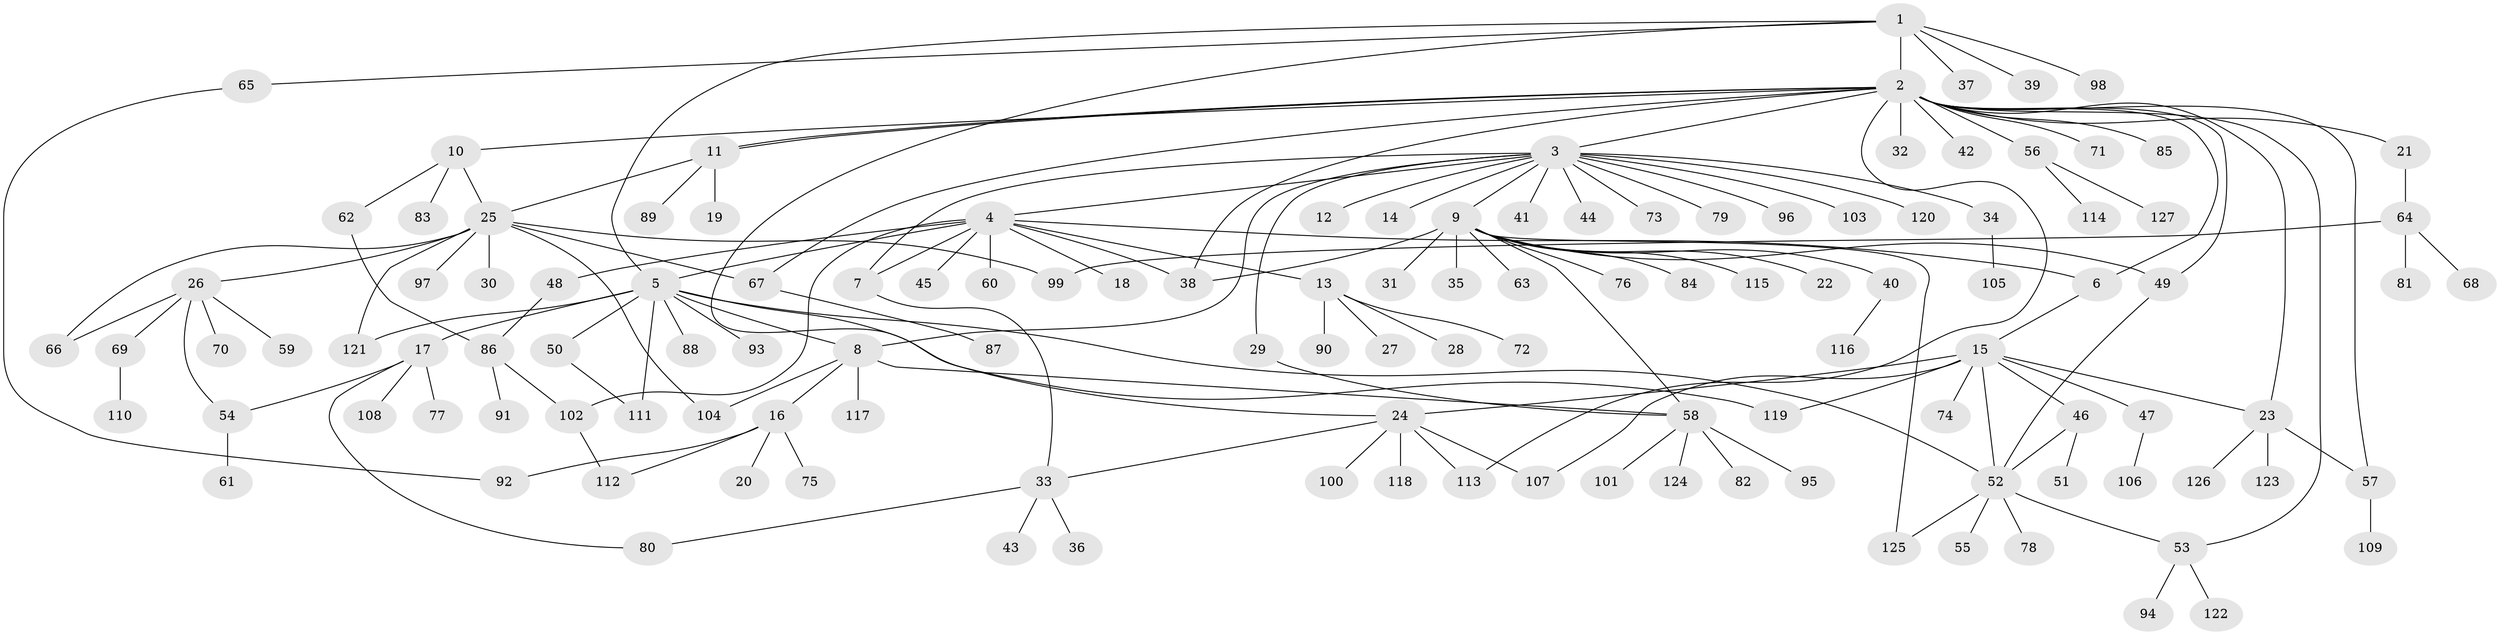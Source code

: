 // coarse degree distribution, {6: 0.04, 19: 0.01, 16: 0.01, 11: 0.01, 10: 0.01, 9: 0.01, 14: 0.01, 3: 0.04, 5: 0.02, 1: 0.62, 4: 0.04, 8: 0.02, 2: 0.15, 13: 0.01}
// Generated by graph-tools (version 1.1) at 2025/23/03/03/25 07:23:52]
// undirected, 127 vertices, 161 edges
graph export_dot {
graph [start="1"]
  node [color=gray90,style=filled];
  1;
  2;
  3;
  4;
  5;
  6;
  7;
  8;
  9;
  10;
  11;
  12;
  13;
  14;
  15;
  16;
  17;
  18;
  19;
  20;
  21;
  22;
  23;
  24;
  25;
  26;
  27;
  28;
  29;
  30;
  31;
  32;
  33;
  34;
  35;
  36;
  37;
  38;
  39;
  40;
  41;
  42;
  43;
  44;
  45;
  46;
  47;
  48;
  49;
  50;
  51;
  52;
  53;
  54;
  55;
  56;
  57;
  58;
  59;
  60;
  61;
  62;
  63;
  64;
  65;
  66;
  67;
  68;
  69;
  70;
  71;
  72;
  73;
  74;
  75;
  76;
  77;
  78;
  79;
  80;
  81;
  82;
  83;
  84;
  85;
  86;
  87;
  88;
  89;
  90;
  91;
  92;
  93;
  94;
  95;
  96;
  97;
  98;
  99;
  100;
  101;
  102;
  103;
  104;
  105;
  106;
  107;
  108;
  109;
  110;
  111;
  112;
  113;
  114;
  115;
  116;
  117;
  118;
  119;
  120;
  121;
  122;
  123;
  124;
  125;
  126;
  127;
  1 -- 2;
  1 -- 5;
  1 -- 24;
  1 -- 37;
  1 -- 39;
  1 -- 65;
  1 -- 98;
  2 -- 3;
  2 -- 6;
  2 -- 10;
  2 -- 11;
  2 -- 11;
  2 -- 21;
  2 -- 23;
  2 -- 32;
  2 -- 38;
  2 -- 42;
  2 -- 49;
  2 -- 53;
  2 -- 56;
  2 -- 57;
  2 -- 67;
  2 -- 71;
  2 -- 85;
  2 -- 113;
  3 -- 4;
  3 -- 7;
  3 -- 8;
  3 -- 9;
  3 -- 12;
  3 -- 14;
  3 -- 29;
  3 -- 34;
  3 -- 41;
  3 -- 44;
  3 -- 73;
  3 -- 79;
  3 -- 96;
  3 -- 103;
  3 -- 120;
  4 -- 5;
  4 -- 6;
  4 -- 7;
  4 -- 13;
  4 -- 18;
  4 -- 38;
  4 -- 45;
  4 -- 48;
  4 -- 60;
  4 -- 102;
  5 -- 8;
  5 -- 17;
  5 -- 50;
  5 -- 52;
  5 -- 88;
  5 -- 93;
  5 -- 111;
  5 -- 119;
  5 -- 121;
  6 -- 15;
  7 -- 33;
  8 -- 16;
  8 -- 58;
  8 -- 104;
  8 -- 117;
  9 -- 22;
  9 -- 31;
  9 -- 35;
  9 -- 38;
  9 -- 40;
  9 -- 49;
  9 -- 58;
  9 -- 63;
  9 -- 76;
  9 -- 84;
  9 -- 115;
  9 -- 125;
  10 -- 25;
  10 -- 62;
  10 -- 83;
  11 -- 19;
  11 -- 25;
  11 -- 89;
  13 -- 27;
  13 -- 28;
  13 -- 72;
  13 -- 90;
  15 -- 23;
  15 -- 24;
  15 -- 46;
  15 -- 47;
  15 -- 52;
  15 -- 74;
  15 -- 107;
  15 -- 119;
  16 -- 20;
  16 -- 75;
  16 -- 92;
  16 -- 112;
  17 -- 54;
  17 -- 77;
  17 -- 80;
  17 -- 108;
  21 -- 64;
  23 -- 57;
  23 -- 123;
  23 -- 126;
  24 -- 33;
  24 -- 100;
  24 -- 107;
  24 -- 113;
  24 -- 118;
  25 -- 26;
  25 -- 30;
  25 -- 66;
  25 -- 67;
  25 -- 97;
  25 -- 99;
  25 -- 104;
  25 -- 121;
  26 -- 54;
  26 -- 59;
  26 -- 66;
  26 -- 69;
  26 -- 70;
  29 -- 58;
  33 -- 36;
  33 -- 43;
  33 -- 80;
  34 -- 105;
  40 -- 116;
  46 -- 51;
  46 -- 52;
  47 -- 106;
  48 -- 86;
  49 -- 52;
  50 -- 111;
  52 -- 53;
  52 -- 55;
  52 -- 78;
  52 -- 125;
  53 -- 94;
  53 -- 122;
  54 -- 61;
  56 -- 114;
  56 -- 127;
  57 -- 109;
  58 -- 82;
  58 -- 95;
  58 -- 101;
  58 -- 124;
  62 -- 86;
  64 -- 68;
  64 -- 81;
  64 -- 99;
  65 -- 92;
  67 -- 87;
  69 -- 110;
  86 -- 91;
  86 -- 102;
  102 -- 112;
}
